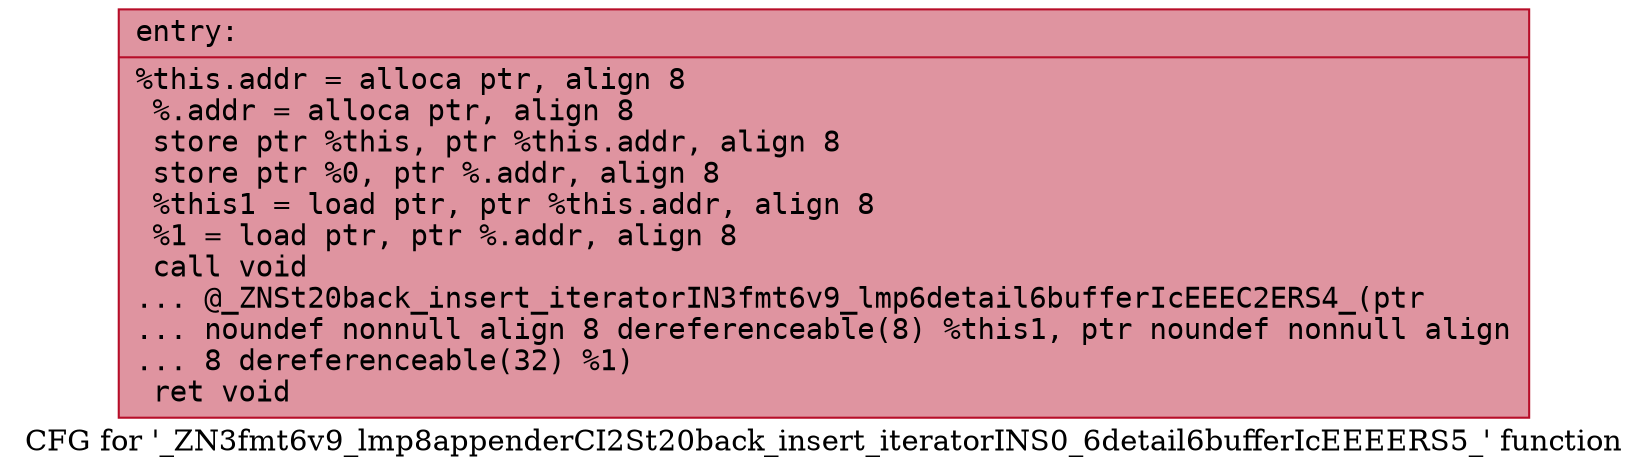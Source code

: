 digraph "CFG for '_ZN3fmt6v9_lmp8appenderCI2St20back_insert_iteratorINS0_6detail6bufferIcEEEERS5_' function" {
	label="CFG for '_ZN3fmt6v9_lmp8appenderCI2St20back_insert_iteratorINS0_6detail6bufferIcEEEERS5_' function";

	Node0x556bfebcd450 [shape=record,color="#b70d28ff", style=filled, fillcolor="#b70d2870" fontname="Courier",label="{entry:\l|  %this.addr = alloca ptr, align 8\l  %.addr = alloca ptr, align 8\l  store ptr %this, ptr %this.addr, align 8\l  store ptr %0, ptr %.addr, align 8\l  %this1 = load ptr, ptr %this.addr, align 8\l  %1 = load ptr, ptr %.addr, align 8\l  call void\l... @_ZNSt20back_insert_iteratorIN3fmt6v9_lmp6detail6bufferIcEEEC2ERS4_(ptr\l... noundef nonnull align 8 dereferenceable(8) %this1, ptr noundef nonnull align\l... 8 dereferenceable(32) %1)\l  ret void\l}"];
}
